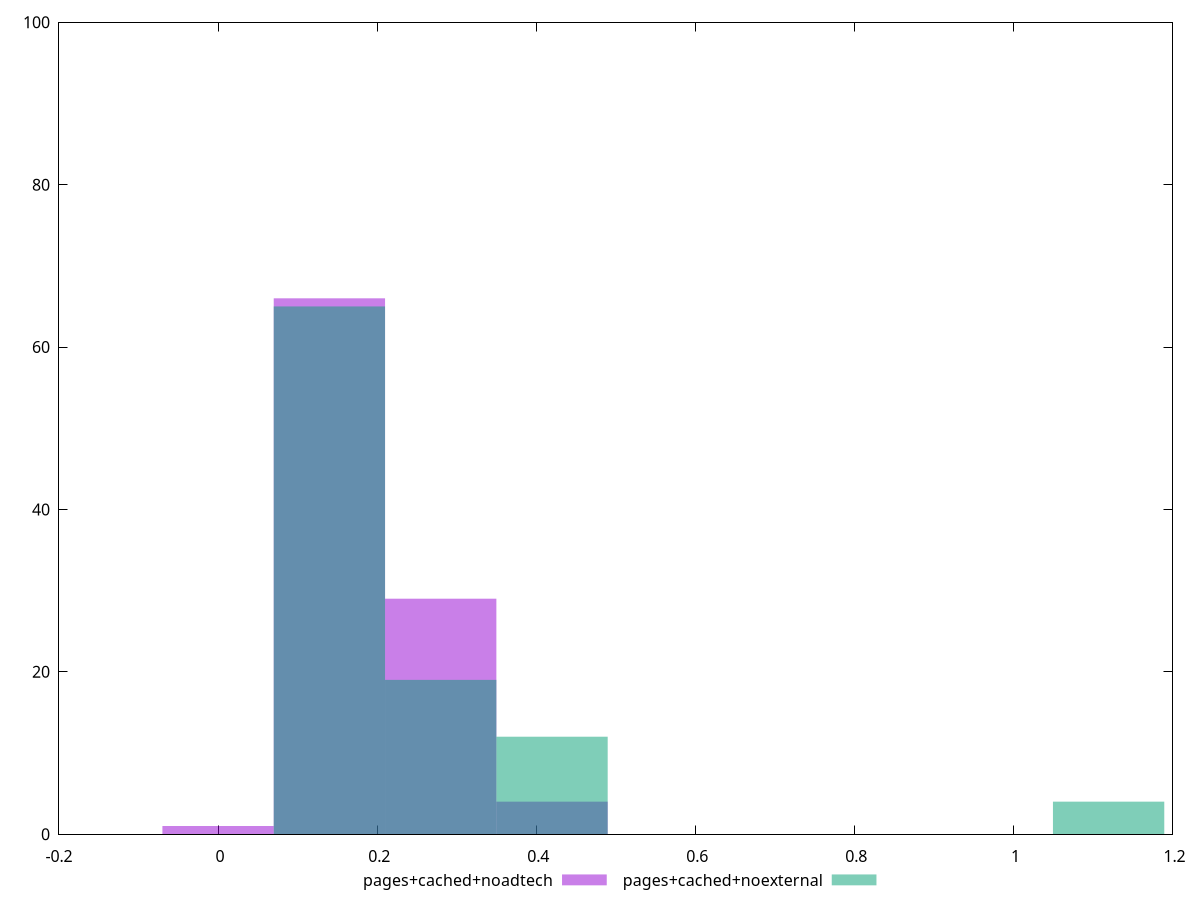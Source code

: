 reset
set terminal svg size 640, 500 enhanced background rgb 'white'
set output "reprap/cumulative-layout-shift/comparison/histogram/4_vs_5.svg"

$pagesCachedNoadtech <<EOF
0.13995930719131264 66
0.2799186143826253 29
0.4198779215739379 4
0 1
EOF

$pagesCachedNoexternal <<EOF
1.119674457530501 4
0.13995930719131264 65
0.2799186143826253 19
0.4198779215739379 12
EOF

set key outside below
set boxwidth 0.13995930719131264
set yrange [0:100]
set style fill transparent solid 0.5 noborder

plot \
  $pagesCachedNoadtech title "pages+cached+noadtech" with boxes, \
  $pagesCachedNoexternal title "pages+cached+noexternal" with boxes, \


reset